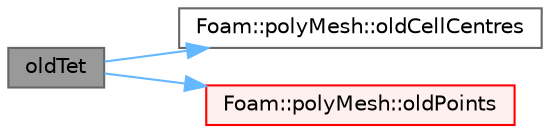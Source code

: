 digraph "oldTet"
{
 // LATEX_PDF_SIZE
  bgcolor="transparent";
  edge [fontname=Helvetica,fontsize=10,labelfontname=Helvetica,labelfontsize=10];
  node [fontname=Helvetica,fontsize=10,shape=box,height=0.2,width=0.4];
  rankdir="LR";
  Node1 [id="Node000001",label="oldTet",height=0.2,width=0.4,color="gray40", fillcolor="grey60", style="filled", fontcolor="black",tooltip=" "];
  Node1 -> Node2 [id="edge1_Node000001_Node000002",color="steelblue1",style="solid",tooltip=" "];
  Node2 [id="Node000002",label="Foam::polyMesh::oldCellCentres",height=0.2,width=0.4,color="grey40", fillcolor="white", style="filled",URL="$classFoam_1_1polyMesh.html#accde5b8179ff0f80a054b8070d57d4e0",tooltip=" "];
  Node1 -> Node3 [id="edge2_Node000001_Node000003",color="steelblue1",style="solid",tooltip=" "];
  Node3 [id="Node000003",label="Foam::polyMesh::oldPoints",height=0.2,width=0.4,color="red", fillcolor="#FFF0F0", style="filled",URL="$classFoam_1_1polyMesh.html#a7db04d5fb2df0e34a2e616680cddea9a",tooltip=" "];
}

